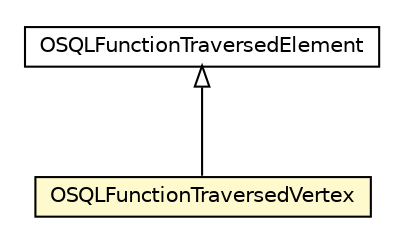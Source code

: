 #!/usr/local/bin/dot
#
# Class diagram 
# Generated by UMLGraph version R5_6-24-gf6e263 (http://www.umlgraph.org/)
#

digraph G {
	edge [fontname="Helvetica",fontsize=10,labelfontname="Helvetica",labelfontsize=10];
	node [fontname="Helvetica",fontsize=10,shape=plaintext];
	nodesep=0.25;
	ranksep=0.5;
	// com.orientechnologies.orient.core.sql.functions.coll.OSQLFunctionTraversedVertex
	c3416977 [label=<<table title="com.orientechnologies.orient.core.sql.functions.coll.OSQLFunctionTraversedVertex" border="0" cellborder="1" cellspacing="0" cellpadding="2" port="p" bgcolor="lemonChiffon" href="./OSQLFunctionTraversedVertex.html">
		<tr><td><table border="0" cellspacing="0" cellpadding="1">
<tr><td align="center" balign="center"> OSQLFunctionTraversedVertex </td></tr>
		</table></td></tr>
		</table>>, URL="./OSQLFunctionTraversedVertex.html", fontname="Helvetica", fontcolor="black", fontsize=10.0];
	// com.orientechnologies.orient.core.sql.functions.coll.OSQLFunctionTraversedElement
	c3416986 [label=<<table title="com.orientechnologies.orient.core.sql.functions.coll.OSQLFunctionTraversedElement" border="0" cellborder="1" cellspacing="0" cellpadding="2" port="p" href="./OSQLFunctionTraversedElement.html">
		<tr><td><table border="0" cellspacing="0" cellpadding="1">
<tr><td align="center" balign="center"> OSQLFunctionTraversedElement </td></tr>
		</table></td></tr>
		</table>>, URL="./OSQLFunctionTraversedElement.html", fontname="Helvetica", fontcolor="black", fontsize=10.0];
	//com.orientechnologies.orient.core.sql.functions.coll.OSQLFunctionTraversedVertex extends com.orientechnologies.orient.core.sql.functions.coll.OSQLFunctionTraversedElement
	c3416986:p -> c3416977:p [dir=back,arrowtail=empty];
}

